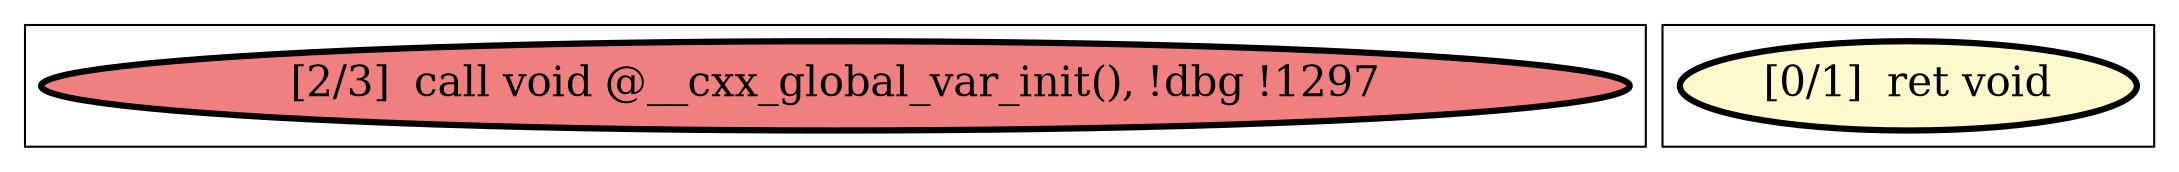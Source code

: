 
digraph G {





subgraph cluster1 {


node370 [penwidth=3.0,fontsize=20,fillcolor=lightcoral,label="[2/3]  call void @__cxx_global_var_init(), !dbg !1297",shape=ellipse,style=filled ]



}

subgraph cluster0 {


node369 [penwidth=3.0,fontsize=20,fillcolor=lemonchiffon,label="[0/1]  ret void",shape=ellipse,style=filled ]



}

}
